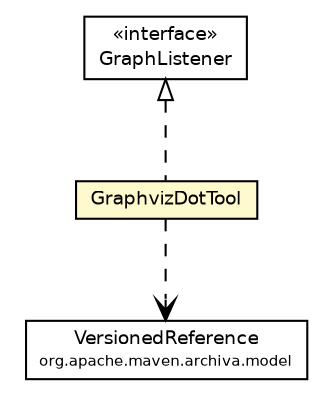 #!/usr/local/bin/dot
#
# Class diagram 
# Generated by UmlGraph version 4.6 (http://www.spinellis.gr/sw/umlgraph)
#

digraph G {
	edge [fontname="Helvetica",fontsize=10,labelfontname="Helvetica",labelfontsize=10];
	node [fontname="Helvetica",fontsize=10,shape=plaintext];
	// org.apache.maven.archiva.dependency.graph.GraphvizDotTool
	c37937 [label=<<table border="0" cellborder="1" cellspacing="0" cellpadding="2" port="p" bgcolor="lemonChiffon" href="./GraphvizDotTool.html">
		<tr><td><table border="0" cellspacing="0" cellpadding="1">
			<tr><td> GraphvizDotTool </td></tr>
		</table></td></tr>
		</table>>, fontname="Helvetica", fontcolor="black", fontsize=9.0];
	//org.apache.maven.archiva.dependency.graph.GraphvizDotTool implements org.apache.maven.archiva.dependency.graph.GraphListener
	c38018:p -> c37937:p [dir=back,arrowtail=empty,style=dashed];
	// org.apache.maven.archiva.dependency.graph.GraphvizDotTool DEPEND org.apache.maven.archiva.model.VersionedReference
	c37937:p -> c38021:p [taillabel="", label="", headlabel="", fontname="Helvetica", fontcolor="black", fontsize=10.0, color="black", arrowhead=open, style=dashed];
	// org.apache.maven.archiva.model.VersionedReference
	c38021 [label=<<table border="0" cellborder="1" cellspacing="0" cellpadding="2" port="p" href="http://java.sun.com/j2se/1.4.2/docs/api/org/apache/maven/archiva/model/VersionedReference.html">
		<tr><td><table border="0" cellspacing="0" cellpadding="1">
			<tr><td> VersionedReference </td></tr>
			<tr><td><font point-size="7.0"> org.apache.maven.archiva.model </font></td></tr>
		</table></td></tr>
		</table>>, fontname="Helvetica", fontcolor="black", fontsize=9.0];
	// org.apache.maven.archiva.dependency.graph.GraphListener
	c38018 [label=<<table border="0" cellborder="1" cellspacing="0" cellpadding="2" port="p" href="http://java.sun.com/j2se/1.4.2/docs/api/org/apache/maven/archiva/dependency/graph/GraphListener.html">
		<tr><td><table border="0" cellspacing="0" cellpadding="1">
			<tr><td> &laquo;interface&raquo; </td></tr>
			<tr><td> GraphListener </td></tr>
		</table></td></tr>
		</table>>, fontname="Helvetica", fontcolor="black", fontsize=9.0];
}

